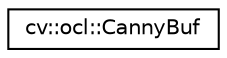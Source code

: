 digraph "Graphical Class Hierarchy"
{
 // LATEX_PDF_SIZE
  edge [fontname="Helvetica",fontsize="10",labelfontname="Helvetica",labelfontsize="10"];
  node [fontname="Helvetica",fontsize="10",shape=record];
  rankdir="LR";
  Node0 [label="cv::ocl::CannyBuf",height=0.2,width=0.4,color="black", fillcolor="white", style="filled",URL="$structcv_1_1ocl_1_1_canny_buf.html",tooltip=" "];
}

